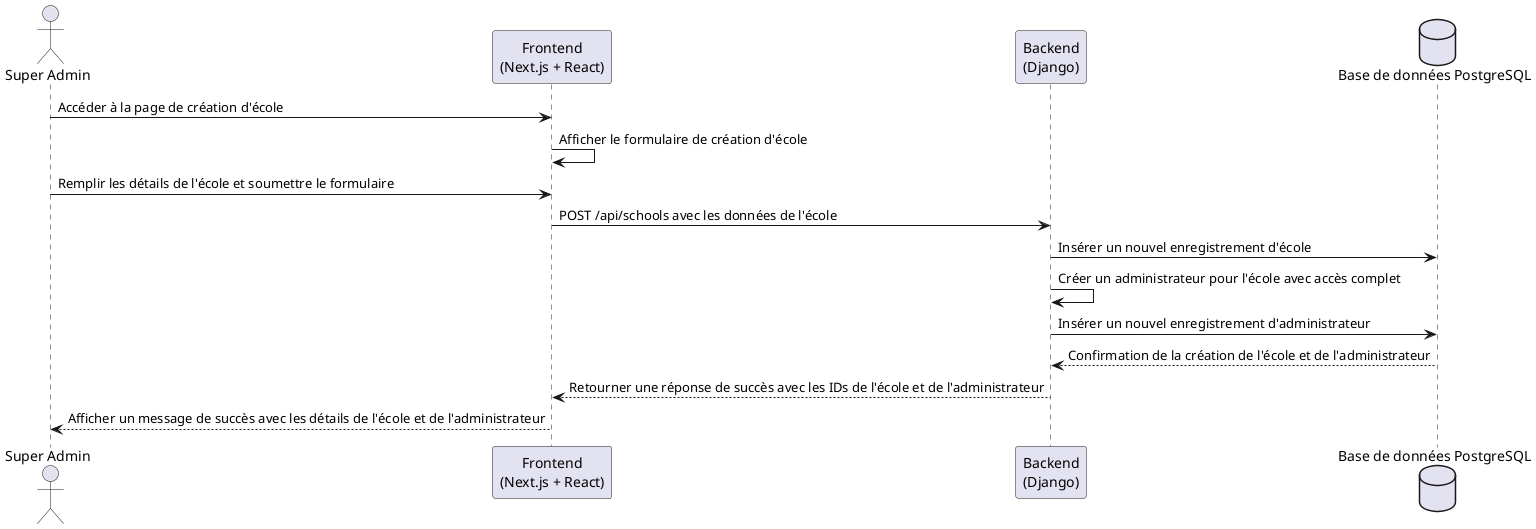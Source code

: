 @startuml
actor "Super Admin" as SuperAdmin
participant "Frontend\n(Next.js + React)" as Frontend
participant "Backend\n(Django)" as Backend
database "Base de données PostgreSQL" as DB

SuperAdmin -> Frontend: Accéder à la page de création d'école
Frontend -> Frontend: Afficher le formulaire de création d'école
SuperAdmin -> Frontend: Remplir les détails de l'école et soumettre le formulaire
Frontend -> Backend: POST /api/schools avec les données de l'école
Backend -> DB: Insérer un nouvel enregistrement d'école
Backend -> Backend: Créer un administrateur pour l'école avec accès complet
Backend -> DB: Insérer un nouvel enregistrement d'administrateur
DB --> Backend: Confirmation de la création de l'école et de l'administrateur
Backend --> Frontend: Retourner une réponse de succès avec les IDs de l'école et de l'administrateur
Frontend --> SuperAdmin: Afficher un message de succès avec les détails de l'école et de l'administrateur

@enduml
